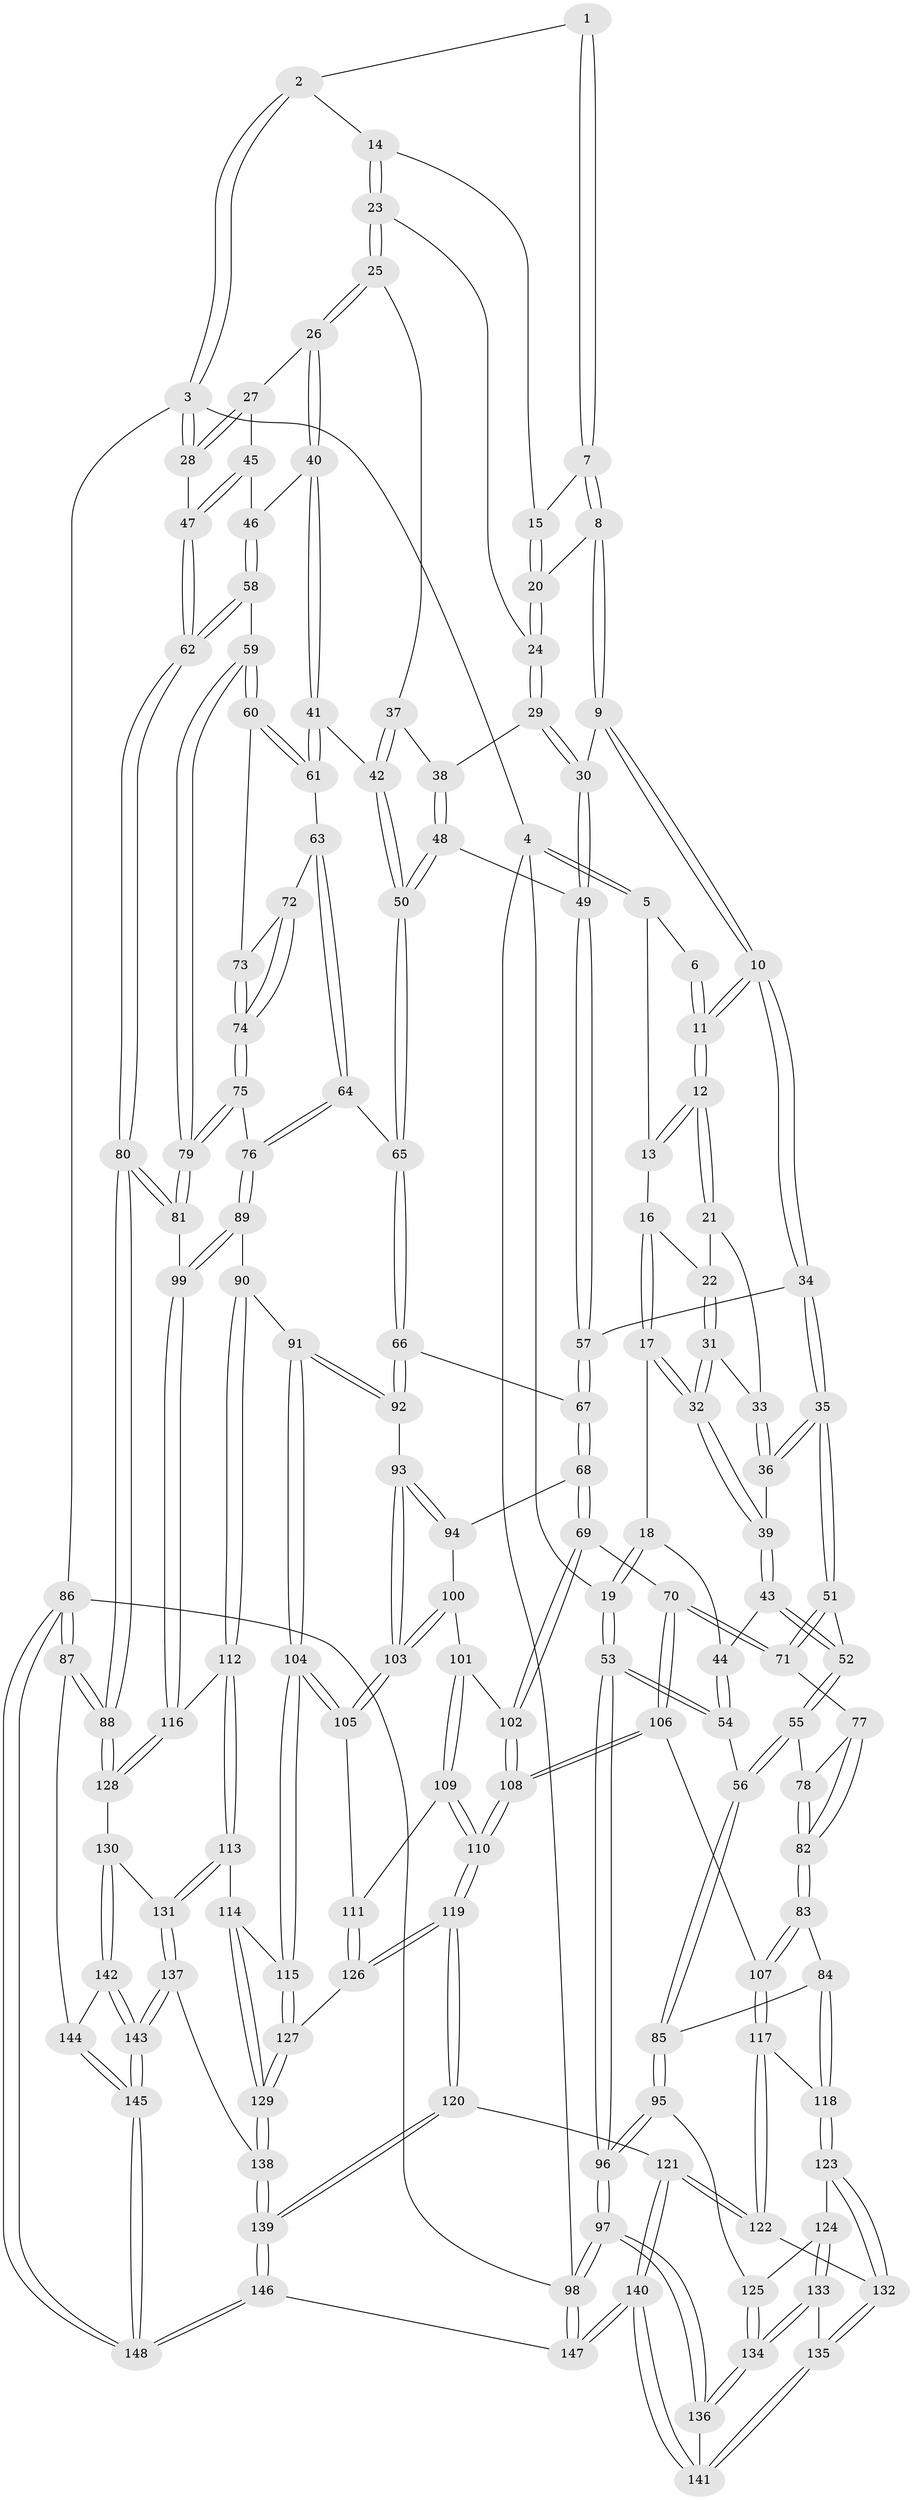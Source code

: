 // coarse degree distribution, {3: 0.17567567567567569, 5: 0.35135135135135137, 4: 0.24324324324324326, 1: 0.02702702702702703, 7: 0.08108108108108109, 6: 0.10810810810810811, 9: 0.013513513513513514}
// Generated by graph-tools (version 1.1) at 2025/05/03/04/25 22:05:48]
// undirected, 148 vertices, 367 edges
graph export_dot {
graph [start="1"]
  node [color=gray90,style=filled];
  1 [pos="+0.39103253486712014+0"];
  2 [pos="+0.7251232044240936+0"];
  3 [pos="+1+0"];
  4 [pos="+0+0"];
  5 [pos="+0.11080728096006501+0"];
  6 [pos="+0.3809748868075501+0"];
  7 [pos="+0.48838672810196926+0.10591797996177886"];
  8 [pos="+0.4714993357561688+0.1519872243852941"];
  9 [pos="+0.40458218315534716+0.2436855616476929"];
  10 [pos="+0.37640724169252476+0.26002683660750964"];
  11 [pos="+0.3463423856797349+0.20451932445321655"];
  12 [pos="+0.3318399920539933+0.19772555148735044"];
  13 [pos="+0.1898587593591021+0.05617625583117259"];
  14 [pos="+0.730185484309916+0"];
  15 [pos="+0.5563327553797837+0.10923053709397892"];
  16 [pos="+0.18134348941216402+0.11288448973524588"];
  17 [pos="+0.11200329238642831+0.19111196805507422"];
  18 [pos="+0.10191111166863052+0.190417072024781"];
  19 [pos="+0+0"];
  20 [pos="+0.5612485010998215+0.16569072455013215"];
  21 [pos="+0.22559023308408746+0.1855241038521476"];
  22 [pos="+0.20583701720365097+0.17516666955678467"];
  23 [pos="+0.7491667958705821+0.04549434035416663"];
  24 [pos="+0.5761436296382901+0.19174853254913962"];
  25 [pos="+0.7608128809107123+0.07272484361594626"];
  26 [pos="+0.7872080343009598+0.10593076844405543"];
  27 [pos="+0.8980913684473601+0.14521114046986774"];
  28 [pos="+1+0"];
  29 [pos="+0.573878964698972+0.21267839463456312"];
  30 [pos="+0.4968509536458228+0.23468173648032137"];
  31 [pos="+0.15514849212894302+0.20669990015908848"];
  32 [pos="+0.14456227652392115+0.2113411459941087"];
  33 [pos="+0.2064062318635338+0.21851466171278786"];
  34 [pos="+0.3743576173883046+0.27039976893160056"];
  35 [pos="+0.34390330820719767+0.30642554754257517"];
  36 [pos="+0.2032807598060539+0.24608030870175596"];
  37 [pos="+0.6816682985249181+0.19289858549796704"];
  38 [pos="+0.5959035353613412+0.23386385844074362"];
  39 [pos="+0.16131991918156866+0.25104168901093926"];
  40 [pos="+0.7892987051365009+0.2621714714641651"];
  41 [pos="+0.7416324879100581+0.31748306894453"];
  42 [pos="+0.677082801141456+0.31656552877195665"];
  43 [pos="+0.15187159067110778+0.2883692312567321"];
  44 [pos="+0.07958264960110839+0.2752606957843019"];
  45 [pos="+0.9306459443450258+0.22193766576410845"];
  46 [pos="+0.8986708724301175+0.3106103612404176"];
  47 [pos="+1+0.2833598455799431"];
  48 [pos="+0.6257109103946585+0.3252705086642809"];
  49 [pos="+0.6010042634525254+0.3324149324951686"];
  50 [pos="+0.6374994392788828+0.32935476665510677"];
  51 [pos="+0.3232463190823371+0.3422121525040282"];
  52 [pos="+0.16719726496359932+0.32569019834820667"];
  53 [pos="+0+0.3834721151166091"];
  54 [pos="+0+0.39675477124452485"];
  55 [pos="+0.07203699427913461+0.42760959771462853"];
  56 [pos="+0+0.42586861712358937"];
  57 [pos="+0.5179873788328746+0.3701852800820942"];
  58 [pos="+0.9325479003327661+0.38024232736157293"];
  59 [pos="+0.9144738534577626+0.3980725260564443"];
  60 [pos="+0.9137382723631813+0.39824606345743996"];
  61 [pos="+0.7504959926957517+0.33675481882576863"];
  62 [pos="+1+0.3752577354036782"];
  63 [pos="+0.7583304442378709+0.40339451372100715"];
  64 [pos="+0.710328834306743+0.4974438668693551"];
  65 [pos="+0.6615015549178215+0.49242407187366805"];
  66 [pos="+0.6225483787711392+0.5118459476599224"];
  67 [pos="+0.5199619242860988+0.4556570589764794"];
  68 [pos="+0.41534530387333496+0.5199238451448309"];
  69 [pos="+0.4150528159073114+0.5200357843654654"];
  70 [pos="+0.30575071959227523+0.49599225677006353"];
  71 [pos="+0.30464365511504043+0.4948404928696794"];
  72 [pos="+0.8013269924988246+0.41257015613257736"];
  73 [pos="+0.8991259746942144+0.40531818410602566"];
  74 [pos="+0.8101523994141627+0.49047779359132726"];
  75 [pos="+0.787122151528729+0.5215534742975243"];
  76 [pos="+0.7550560661396273+0.5300805973716846"];
  77 [pos="+0.3000156148399861+0.49545424578967023"];
  78 [pos="+0.08876994583233201+0.43625387287989026"];
  79 [pos="+0.9166407225282086+0.5565767146020926"];
  80 [pos="+1+0.573509768285568"];
  81 [pos="+0.927494717458208+0.571799600249968"];
  82 [pos="+0.14769126703760507+0.6080240827151946"];
  83 [pos="+0.12973555826004632+0.6323970352713243"];
  84 [pos="+0.11242203354102737+0.6438318260385121"];
  85 [pos="+0.09511678039580833+0.6450834121110177"];
  86 [pos="+1+1"];
  87 [pos="+1+0.8573181795175443"];
  88 [pos="+1+0.7685825969208921"];
  89 [pos="+0.7589775461401995+0.5879590480923093"];
  90 [pos="+0.7195261287555283+0.6612672503638396"];
  91 [pos="+0.673725826367127+0.6444696402218714"];
  92 [pos="+0.6074872044844264+0.5553972960850583"];
  93 [pos="+0.6048351637209043+0.558098304207863"];
  94 [pos="+0.5567781436386375+0.5750563682815341"];
  95 [pos="+0+0.7184514947728681"];
  96 [pos="+0+0.7699273670728526"];
  97 [pos="+0+1"];
  98 [pos="+0+1"];
  99 [pos="+0.8818122360286812+0.6604632467171635"];
  100 [pos="+0.5267513462705061+0.6035382605487564"];
  101 [pos="+0.4777346204832489+0.639074880275878"];
  102 [pos="+0.4677388766190492+0.6337143413150962"];
  103 [pos="+0.5814390174780983+0.661655231669"];
  104 [pos="+0.5888944100008288+0.6904914198372311"];
  105 [pos="+0.5785767192369144+0.6829829307310061"];
  106 [pos="+0.3093601350344078+0.6295160764850638"];
  107 [pos="+0.25966110404955817+0.6805249916866011"];
  108 [pos="+0.373266982330767+0.6927508108773184"];
  109 [pos="+0.4918144626287858+0.6602465099835173"];
  110 [pos="+0.38999402959922164+0.7995601982552553"];
  111 [pos="+0.5225247756052068+0.686289154402225"];
  112 [pos="+0.7349864741076688+0.7281840038693311"];
  113 [pos="+0.7147322766185619+0.7612363306123869"];
  114 [pos="+0.6354728025562538+0.7521820791062248"];
  115 [pos="+0.6144354102535821+0.7390793486367421"];
  116 [pos="+0.8815773157967766+0.710604093607778"];
  117 [pos="+0.24199229625390245+0.7494993773368724"];
  118 [pos="+0.1643177965510289+0.7270427958830461"];
  119 [pos="+0.390133444963815+0.8266697041588537"];
  120 [pos="+0.38726313131855783+0.8296362542406127"];
  121 [pos="+0.355154531902689+0.8425242678626325"];
  122 [pos="+0.269210945586289+0.814425470651922"];
  123 [pos="+0.12553095683850096+0.7914839632853077"];
  124 [pos="+0.12252774317771035+0.7926873683252681"];
  125 [pos="+0.08866107811755435+0.7841726458060234"];
  126 [pos="+0.4899464633504264+0.810758268644097"];
  127 [pos="+0.4930096486674948+0.8117207373114401"];
  128 [pos="+0.9151163469657355+0.7522272920167891"];
  129 [pos="+0.5768512987924201+0.8753439565412199"];
  130 [pos="+0.8686636150077234+0.8562541842355567"];
  131 [pos="+0.7222147651651918+0.8012559088336587"];
  132 [pos="+0.2382711713555151+0.8302513237350114"];
  133 [pos="+0.12511312738531133+0.8926751617143195"];
  134 [pos="+0.04450064365437699+0.9633309318963386"];
  135 [pos="+0.19888970758820562+0.8744357146669212"];
  136 [pos="+0.034880145984915296+0.9741163602588767"];
  137 [pos="+0.6774968771403239+0.9223008997220509"];
  138 [pos="+0.5834928394238605+0.8856991667155298"];
  139 [pos="+0.49035627098956464+0.9923592381133968"];
  140 [pos="+0.29234783993644586+1"];
  141 [pos="+0.2150265522976994+0.937362326176633"];
  142 [pos="+0.8701022962515264+0.8717176276058282"];
  143 [pos="+0.7776534458335548+1"];
  144 [pos="+0.9790419320150794+0.8989554996391079"];
  145 [pos="+0.7905955538261473+1"];
  146 [pos="+0.48240840062715273+1"];
  147 [pos="+0.2869808106945706+1"];
  148 [pos="+0.7906386755586745+1"];
  1 -- 2;
  1 -- 7;
  1 -- 7;
  2 -- 3;
  2 -- 3;
  2 -- 14;
  3 -- 4;
  3 -- 28;
  3 -- 28;
  3 -- 86;
  4 -- 5;
  4 -- 5;
  4 -- 19;
  4 -- 98;
  5 -- 6;
  5 -- 13;
  6 -- 11;
  6 -- 11;
  7 -- 8;
  7 -- 8;
  7 -- 15;
  8 -- 9;
  8 -- 9;
  8 -- 20;
  9 -- 10;
  9 -- 10;
  9 -- 30;
  10 -- 11;
  10 -- 11;
  10 -- 34;
  10 -- 34;
  11 -- 12;
  11 -- 12;
  12 -- 13;
  12 -- 13;
  12 -- 21;
  12 -- 21;
  13 -- 16;
  14 -- 15;
  14 -- 23;
  14 -- 23;
  15 -- 20;
  15 -- 20;
  16 -- 17;
  16 -- 17;
  16 -- 22;
  17 -- 18;
  17 -- 32;
  17 -- 32;
  18 -- 19;
  18 -- 19;
  18 -- 44;
  19 -- 53;
  19 -- 53;
  20 -- 24;
  20 -- 24;
  21 -- 22;
  21 -- 33;
  22 -- 31;
  22 -- 31;
  23 -- 24;
  23 -- 25;
  23 -- 25;
  24 -- 29;
  24 -- 29;
  25 -- 26;
  25 -- 26;
  25 -- 37;
  26 -- 27;
  26 -- 40;
  26 -- 40;
  27 -- 28;
  27 -- 28;
  27 -- 45;
  28 -- 47;
  29 -- 30;
  29 -- 30;
  29 -- 38;
  30 -- 49;
  30 -- 49;
  31 -- 32;
  31 -- 32;
  31 -- 33;
  32 -- 39;
  32 -- 39;
  33 -- 36;
  33 -- 36;
  34 -- 35;
  34 -- 35;
  34 -- 57;
  35 -- 36;
  35 -- 36;
  35 -- 51;
  35 -- 51;
  36 -- 39;
  37 -- 38;
  37 -- 42;
  37 -- 42;
  38 -- 48;
  38 -- 48;
  39 -- 43;
  39 -- 43;
  40 -- 41;
  40 -- 41;
  40 -- 46;
  41 -- 42;
  41 -- 61;
  41 -- 61;
  42 -- 50;
  42 -- 50;
  43 -- 44;
  43 -- 52;
  43 -- 52;
  44 -- 54;
  44 -- 54;
  45 -- 46;
  45 -- 47;
  45 -- 47;
  46 -- 58;
  46 -- 58;
  47 -- 62;
  47 -- 62;
  48 -- 49;
  48 -- 50;
  48 -- 50;
  49 -- 57;
  49 -- 57;
  50 -- 65;
  50 -- 65;
  51 -- 52;
  51 -- 71;
  51 -- 71;
  52 -- 55;
  52 -- 55;
  53 -- 54;
  53 -- 54;
  53 -- 96;
  53 -- 96;
  54 -- 56;
  55 -- 56;
  55 -- 56;
  55 -- 78;
  56 -- 85;
  56 -- 85;
  57 -- 67;
  57 -- 67;
  58 -- 59;
  58 -- 62;
  58 -- 62;
  59 -- 60;
  59 -- 60;
  59 -- 79;
  59 -- 79;
  60 -- 61;
  60 -- 61;
  60 -- 73;
  61 -- 63;
  62 -- 80;
  62 -- 80;
  63 -- 64;
  63 -- 64;
  63 -- 72;
  64 -- 65;
  64 -- 76;
  64 -- 76;
  65 -- 66;
  65 -- 66;
  66 -- 67;
  66 -- 92;
  66 -- 92;
  67 -- 68;
  67 -- 68;
  68 -- 69;
  68 -- 69;
  68 -- 94;
  69 -- 70;
  69 -- 102;
  69 -- 102;
  70 -- 71;
  70 -- 71;
  70 -- 106;
  70 -- 106;
  71 -- 77;
  72 -- 73;
  72 -- 74;
  72 -- 74;
  73 -- 74;
  73 -- 74;
  74 -- 75;
  74 -- 75;
  75 -- 76;
  75 -- 79;
  75 -- 79;
  76 -- 89;
  76 -- 89;
  77 -- 78;
  77 -- 82;
  77 -- 82;
  78 -- 82;
  78 -- 82;
  79 -- 81;
  79 -- 81;
  80 -- 81;
  80 -- 81;
  80 -- 88;
  80 -- 88;
  81 -- 99;
  82 -- 83;
  82 -- 83;
  83 -- 84;
  83 -- 107;
  83 -- 107;
  84 -- 85;
  84 -- 118;
  84 -- 118;
  85 -- 95;
  85 -- 95;
  86 -- 87;
  86 -- 87;
  86 -- 148;
  86 -- 148;
  86 -- 98;
  87 -- 88;
  87 -- 88;
  87 -- 144;
  88 -- 128;
  88 -- 128;
  89 -- 90;
  89 -- 99;
  89 -- 99;
  90 -- 91;
  90 -- 112;
  90 -- 112;
  91 -- 92;
  91 -- 92;
  91 -- 104;
  91 -- 104;
  92 -- 93;
  93 -- 94;
  93 -- 94;
  93 -- 103;
  93 -- 103;
  94 -- 100;
  95 -- 96;
  95 -- 96;
  95 -- 125;
  96 -- 97;
  96 -- 97;
  97 -- 98;
  97 -- 98;
  97 -- 136;
  97 -- 136;
  98 -- 147;
  98 -- 147;
  99 -- 116;
  99 -- 116;
  100 -- 101;
  100 -- 103;
  100 -- 103;
  101 -- 102;
  101 -- 109;
  101 -- 109;
  102 -- 108;
  102 -- 108;
  103 -- 105;
  103 -- 105;
  104 -- 105;
  104 -- 105;
  104 -- 115;
  104 -- 115;
  105 -- 111;
  106 -- 107;
  106 -- 108;
  106 -- 108;
  107 -- 117;
  107 -- 117;
  108 -- 110;
  108 -- 110;
  109 -- 110;
  109 -- 110;
  109 -- 111;
  110 -- 119;
  110 -- 119;
  111 -- 126;
  111 -- 126;
  112 -- 113;
  112 -- 113;
  112 -- 116;
  113 -- 114;
  113 -- 131;
  113 -- 131;
  114 -- 115;
  114 -- 129;
  114 -- 129;
  115 -- 127;
  115 -- 127;
  116 -- 128;
  116 -- 128;
  117 -- 118;
  117 -- 122;
  117 -- 122;
  118 -- 123;
  118 -- 123;
  119 -- 120;
  119 -- 120;
  119 -- 126;
  119 -- 126;
  120 -- 121;
  120 -- 139;
  120 -- 139;
  121 -- 122;
  121 -- 122;
  121 -- 140;
  121 -- 140;
  122 -- 132;
  123 -- 124;
  123 -- 132;
  123 -- 132;
  124 -- 125;
  124 -- 133;
  124 -- 133;
  125 -- 134;
  125 -- 134;
  126 -- 127;
  127 -- 129;
  127 -- 129;
  128 -- 130;
  129 -- 138;
  129 -- 138;
  130 -- 131;
  130 -- 142;
  130 -- 142;
  131 -- 137;
  131 -- 137;
  132 -- 135;
  132 -- 135;
  133 -- 134;
  133 -- 134;
  133 -- 135;
  134 -- 136;
  134 -- 136;
  135 -- 141;
  135 -- 141;
  136 -- 141;
  137 -- 138;
  137 -- 143;
  137 -- 143;
  138 -- 139;
  138 -- 139;
  139 -- 146;
  139 -- 146;
  140 -- 141;
  140 -- 141;
  140 -- 147;
  140 -- 147;
  142 -- 143;
  142 -- 143;
  142 -- 144;
  143 -- 145;
  143 -- 145;
  144 -- 145;
  144 -- 145;
  145 -- 148;
  145 -- 148;
  146 -- 147;
  146 -- 148;
  146 -- 148;
}
